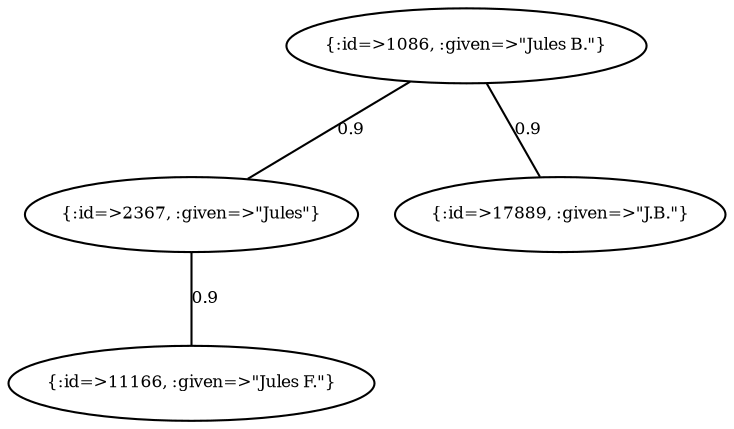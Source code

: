 graph Collector__WeightedGraph {
    "{:id=>1086, :given=>\"Jules B.\"}" [
        fontsize = 8,
        label = "{:id=>1086, :given=>\"Jules B.\"}"
    ]

    "{:id=>2367, :given=>\"Jules\"}" [
        fontsize = 8,
        label = "{:id=>2367, :given=>\"Jules\"}"
    ]

    "{:id=>11166, :given=>\"Jules F.\"}" [
        fontsize = 8,
        label = "{:id=>11166, :given=>\"Jules F.\"}"
    ]

    "{:id=>17889, :given=>\"J.B.\"}" [
        fontsize = 8,
        label = "{:id=>17889, :given=>\"J.B.\"}"
    ]

    "{:id=>1086, :given=>\"Jules B.\"}" -- "{:id=>2367, :given=>\"Jules\"}" [
        fontsize = 8,
        label = 0.9
    ]

    "{:id=>1086, :given=>\"Jules B.\"}" -- "{:id=>17889, :given=>\"J.B.\"}" [
        fontsize = 8,
        label = 0.9
    ]

    "{:id=>2367, :given=>\"Jules\"}" -- "{:id=>11166, :given=>\"Jules F.\"}" [
        fontsize = 8,
        label = 0.9
    ]
}
